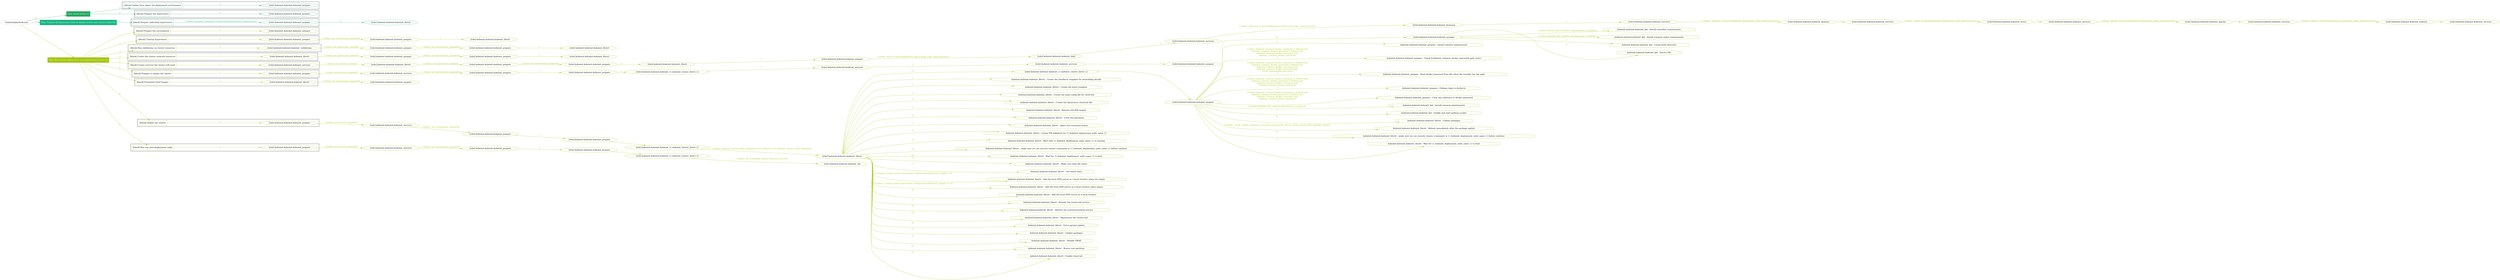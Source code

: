 digraph {
	graph [concentrate=true ordering=in rankdir=LR ratio=fill]
	edge [esep=5 sep=10]
	"kubeinit/playbook.yml" [id=root_node style=dotted]
	play_61af9f36 [label="Play: Initial setup (1)" color="#25a761" fontcolor="#ffffff" id=play_61af9f36 shape=box style=filled tooltip=localhost]
	"kubeinit/playbook.yml" -> play_61af9f36 [label="1 " color="#25a761" fontcolor="#25a761" id=edge_13fec58f labeltooltip="1 " tooltip="1 "]
	subgraph "kubeinit.kubeinit.kubeinit_prepare" {
		role_dd6be5a0 [label="[role] kubeinit.kubeinit.kubeinit_prepare" color="#25a761" id=role_dd6be5a0 tooltip="kubeinit.kubeinit.kubeinit_prepare"]
	}
	subgraph "kubeinit.kubeinit.kubeinit_prepare" {
		role_dafbaf38 [label="[role] kubeinit.kubeinit.kubeinit_prepare" color="#25a761" id=role_dafbaf38 tooltip="kubeinit.kubeinit.kubeinit_prepare"]
	}
	subgraph "Play: Initial setup (1)" {
		play_61af9f36 -> block_195a91c4 [label=1 color="#25a761" fontcolor="#25a761" id=edge_0ed4a76c labeltooltip=1 tooltip=1]
		subgraph cluster_block_195a91c4 {
			block_195a91c4 [label="[block] Gather facts about the deployment environment" color="#25a761" id=block_195a91c4 labeltooltip="Gather facts about the deployment environment" shape=box tooltip="Gather facts about the deployment environment"]
			block_195a91c4 -> role_dd6be5a0 [label="1 " color="#25a761" fontcolor="#25a761" id=edge_63ffe7ed labeltooltip="1 " tooltip="1 "]
		}
		play_61af9f36 -> block_450961fc [label=2 color="#25a761" fontcolor="#25a761" id=edge_d7dd98ce labeltooltip=2 tooltip=2]
		subgraph cluster_block_450961fc {
			block_450961fc [label="[block] Prepare the hypervisors" color="#25a761" id=block_450961fc labeltooltip="Prepare the hypervisors" shape=box tooltip="Prepare the hypervisors"]
			block_450961fc -> role_dafbaf38 [label="1 " color="#25a761" fontcolor="#25a761" id=edge_779cd64a labeltooltip="1 " tooltip="1 "]
		}
	}
	play_7104147e [label="Play: Prepare all hypervisor hosts to deploy service and cluster nodes (0)" color="#17b583" fontcolor="#ffffff" id=play_7104147e shape=box style=filled tooltip="Play: Prepare all hypervisor hosts to deploy service and cluster nodes (0)"]
	"kubeinit/playbook.yml" -> play_7104147e [label="2 " color="#17b583" fontcolor="#17b583" id=edge_5c19f66b labeltooltip="2 " tooltip="2 "]
	subgraph "kubeinit.kubeinit.kubeinit_libvirt" {
		role_7a20ae51 [label="[role] kubeinit.kubeinit.kubeinit_libvirt" color="#17b583" id=role_7a20ae51 tooltip="kubeinit.kubeinit.kubeinit_libvirt"]
	}
	subgraph "kubeinit.kubeinit.kubeinit_prepare" {
		role_68ff6c72 [label="[role] kubeinit.kubeinit.kubeinit_prepare" color="#17b583" id=role_68ff6c72 tooltip="kubeinit.kubeinit.kubeinit_prepare"]
		role_68ff6c72 -> role_7a20ae51 [label="1 " color="#17b583" fontcolor="#17b583" id=edge_187cd627 labeltooltip="1 " tooltip="1 "]
	}
	subgraph "Play: Prepare all hypervisor hosts to deploy service and cluster nodes (0)" {
		play_7104147e -> block_241eaefd [label=1 color="#17b583" fontcolor="#17b583" id=edge_ed108aee labeltooltip=1 tooltip=1]
		subgraph cluster_block_241eaefd {
			block_241eaefd [label="[block] Prepare individual hypervisors" color="#17b583" id=block_241eaefd labeltooltip="Prepare individual hypervisors" shape=box tooltip="Prepare individual hypervisors"]
			block_241eaefd -> role_68ff6c72 [label="1 [when: inventory_hostname in hostvars['kubeinit-facts'].hypervisors]" color="#17b583" fontcolor="#17b583" id=edge_b1cb7891 labeltooltip="1 [when: inventory_hostname in hostvars['kubeinit-facts'].hypervisors]" tooltip="1 [when: inventory_hostname in hostvars['kubeinit-facts'].hypervisors]"]
		}
	}
	play_9555ae15 [label="Play: Run cluster deployment on prepared hypervisors (1)" color="#a3c507" fontcolor="#ffffff" id=play_9555ae15 shape=box style=filled tooltip=localhost]
	"kubeinit/playbook.yml" -> play_9555ae15 [label="3 " color="#a3c507" fontcolor="#a3c507" id=edge_b238fe96 labeltooltip="3 " tooltip="3 "]
	subgraph "kubeinit.kubeinit.kubeinit_prepare" {
		role_cd1df15e [label="[role] kubeinit.kubeinit.kubeinit_prepare" color="#a3c507" id=role_cd1df15e tooltip="kubeinit.kubeinit.kubeinit_prepare"]
	}
	subgraph "kubeinit.kubeinit.kubeinit_libvirt" {
		role_c29c5160 [label="[role] kubeinit.kubeinit.kubeinit_libvirt" color="#a3c507" id=role_c29c5160 tooltip="kubeinit.kubeinit.kubeinit_libvirt"]
	}
	subgraph "kubeinit.kubeinit.kubeinit_prepare" {
		role_0d306199 [label="[role] kubeinit.kubeinit.kubeinit_prepare" color="#a3c507" id=role_0d306199 tooltip="kubeinit.kubeinit.kubeinit_prepare"]
		role_0d306199 -> role_c29c5160 [label="1 " color="#a3c507" fontcolor="#a3c507" id=edge_33c88ec0 labeltooltip="1 " tooltip="1 "]
	}
	subgraph "kubeinit.kubeinit.kubeinit_prepare" {
		role_843580c1 [label="[role] kubeinit.kubeinit.kubeinit_prepare" color="#a3c507" id=role_843580c1 tooltip="kubeinit.kubeinit.kubeinit_prepare"]
		role_843580c1 -> role_0d306199 [label="1 [when: not environment_prepared]" color="#a3c507" fontcolor="#a3c507" id=edge_bb481600 labeltooltip="1 [when: not environment_prepared]" tooltip="1 [when: not environment_prepared]"]
	}
	subgraph "kubeinit.kubeinit.kubeinit_libvirt" {
		role_c4a123dc [label="[role] kubeinit.kubeinit.kubeinit_libvirt" color="#a3c507" id=role_c4a123dc tooltip="kubeinit.kubeinit.kubeinit_libvirt"]
	}
	subgraph "kubeinit.kubeinit.kubeinit_prepare" {
		role_6a1e979e [label="[role] kubeinit.kubeinit.kubeinit_prepare" color="#a3c507" id=role_6a1e979e tooltip="kubeinit.kubeinit.kubeinit_prepare"]
		role_6a1e979e -> role_c4a123dc [label="1 " color="#a3c507" fontcolor="#a3c507" id=edge_31e58ff8 labeltooltip="1 " tooltip="1 "]
	}
	subgraph "kubeinit.kubeinit.kubeinit_prepare" {
		role_f261f050 [label="[role] kubeinit.kubeinit.kubeinit_prepare" color="#a3c507" id=role_f261f050 tooltip="kubeinit.kubeinit.kubeinit_prepare"]
		role_f261f050 -> role_6a1e979e [label="1 [when: not environment_prepared]" color="#a3c507" fontcolor="#a3c507" id=edge_f0df96ad labeltooltip="1 [when: not environment_prepared]" tooltip="1 [when: not environment_prepared]"]
	}
	subgraph "kubeinit.kubeinit.kubeinit_validations" {
		role_4630474e [label="[role] kubeinit.kubeinit.kubeinit_validations" color="#a3c507" id=role_4630474e tooltip="kubeinit.kubeinit.kubeinit_validations"]
		role_4630474e -> role_f261f050 [label="1 [when: not hypervisors_cleaned]" color="#a3c507" fontcolor="#a3c507" id=edge_41af0337 labeltooltip="1 [when: not hypervisors_cleaned]" tooltip="1 [when: not hypervisors_cleaned]"]
	}
	subgraph "kubeinit.kubeinit.kubeinit_libvirt" {
		role_e271ce38 [label="[role] kubeinit.kubeinit.kubeinit_libvirt" color="#a3c507" id=role_e271ce38 tooltip="kubeinit.kubeinit.kubeinit_libvirt"]
	}
	subgraph "kubeinit.kubeinit.kubeinit_prepare" {
		role_a6fc7708 [label="[role] kubeinit.kubeinit.kubeinit_prepare" color="#a3c507" id=role_a6fc7708 tooltip="kubeinit.kubeinit.kubeinit_prepare"]
		role_a6fc7708 -> role_e271ce38 [label="1 " color="#a3c507" fontcolor="#a3c507" id=edge_2fde29f2 labeltooltip="1 " tooltip="1 "]
	}
	subgraph "kubeinit.kubeinit.kubeinit_prepare" {
		role_34e7f470 [label="[role] kubeinit.kubeinit.kubeinit_prepare" color="#a3c507" id=role_34e7f470 tooltip="kubeinit.kubeinit.kubeinit_prepare"]
		role_34e7f470 -> role_a6fc7708 [label="1 [when: not environment_prepared]" color="#a3c507" fontcolor="#a3c507" id=edge_d53258ad labeltooltip="1 [when: not environment_prepared]" tooltip="1 [when: not environment_prepared]"]
	}
	subgraph "kubeinit.kubeinit.kubeinit_libvirt" {
		role_c75b53e7 [label="[role] kubeinit.kubeinit.kubeinit_libvirt" color="#a3c507" id=role_c75b53e7 tooltip="kubeinit.kubeinit.kubeinit_libvirt"]
		role_c75b53e7 -> role_34e7f470 [label="1 [when: not hypervisors_cleaned]" color="#a3c507" fontcolor="#a3c507" id=edge_219e2432 labeltooltip="1 [when: not hypervisors_cleaned]" tooltip="1 [when: not hypervisors_cleaned]"]
	}
	subgraph "kubeinit.kubeinit.kubeinit_services" {
		role_e4e31cae [label="[role] kubeinit.kubeinit.kubeinit_services" color="#a3c507" id=role_e4e31cae tooltip="kubeinit.kubeinit.kubeinit_services"]
	}
	subgraph "kubeinit.kubeinit.kubeinit_registry" {
		role_8fd358cd [label="[role] kubeinit.kubeinit.kubeinit_registry" color="#a3c507" id=role_8fd358cd tooltip="kubeinit.kubeinit.kubeinit_registry"]
		role_8fd358cd -> role_e4e31cae [label="1 " color="#a3c507" fontcolor="#a3c507" id=edge_3d1d2fdc labeltooltip="1 " tooltip="1 "]
	}
	subgraph "kubeinit.kubeinit.kubeinit_services" {
		role_fe49baa7 [label="[role] kubeinit.kubeinit.kubeinit_services" color="#a3c507" id=role_fe49baa7 tooltip="kubeinit.kubeinit.kubeinit_services"]
		role_fe49baa7 -> role_8fd358cd [label="1 [when: 'registry' in hostvars[kubeinit_deployment_node_name].services]" color="#a3c507" fontcolor="#a3c507" id=edge_c1aa7acc labeltooltip="1 [when: 'registry' in hostvars[kubeinit_deployment_node_name].services]" tooltip="1 [when: 'registry' in hostvars[kubeinit_deployment_node_name].services]"]
	}
	subgraph "kubeinit.kubeinit.kubeinit_apache" {
		role_09270a1f [label="[role] kubeinit.kubeinit.kubeinit_apache" color="#a3c507" id=role_09270a1f tooltip="kubeinit.kubeinit.kubeinit_apache"]
		role_09270a1f -> role_fe49baa7 [label="1 " color="#a3c507" fontcolor="#a3c507" id=edge_565b9ba4 labeltooltip="1 " tooltip="1 "]
	}
	subgraph "kubeinit.kubeinit.kubeinit_services" {
		role_5d59925d [label="[role] kubeinit.kubeinit.kubeinit_services" color="#a3c507" id=role_5d59925d tooltip="kubeinit.kubeinit.kubeinit_services"]
		role_5d59925d -> role_09270a1f [label="1 [when: 'apache' in hostvars[kubeinit_deployment_node_name].services]" color="#a3c507" fontcolor="#a3c507" id=edge_813bcaa7 labeltooltip="1 [when: 'apache' in hostvars[kubeinit_deployment_node_name].services]" tooltip="1 [when: 'apache' in hostvars[kubeinit_deployment_node_name].services]"]
	}
	subgraph "kubeinit.kubeinit.kubeinit_nexus" {
		role_35d2bd90 [label="[role] kubeinit.kubeinit.kubeinit_nexus" color="#a3c507" id=role_35d2bd90 tooltip="kubeinit.kubeinit.kubeinit_nexus"]
		role_35d2bd90 -> role_5d59925d [label="1 " color="#a3c507" fontcolor="#a3c507" id=edge_b0df53af labeltooltip="1 " tooltip="1 "]
	}
	subgraph "kubeinit.kubeinit.kubeinit_services" {
		role_554202c6 [label="[role] kubeinit.kubeinit.kubeinit_services" color="#a3c507" id=role_554202c6 tooltip="kubeinit.kubeinit.kubeinit_services"]
		role_554202c6 -> role_35d2bd90 [label="1 [when: 'nexus' in hostvars[kubeinit_deployment_node_name].services]" color="#a3c507" fontcolor="#a3c507" id=edge_84f5cb74 labeltooltip="1 [when: 'nexus' in hostvars[kubeinit_deployment_node_name].services]" tooltip="1 [when: 'nexus' in hostvars[kubeinit_deployment_node_name].services]"]
	}
	subgraph "kubeinit.kubeinit.kubeinit_haproxy" {
		role_9d375796 [label="[role] kubeinit.kubeinit.kubeinit_haproxy" color="#a3c507" id=role_9d375796 tooltip="kubeinit.kubeinit.kubeinit_haproxy"]
		role_9d375796 -> role_554202c6 [label="1 " color="#a3c507" fontcolor="#a3c507" id=edge_c4edfe24 labeltooltip="1 " tooltip="1 "]
	}
	subgraph "kubeinit.kubeinit.kubeinit_services" {
		role_d9d77773 [label="[role] kubeinit.kubeinit.kubeinit_services" color="#a3c507" id=role_d9d77773 tooltip="kubeinit.kubeinit.kubeinit_services"]
		role_d9d77773 -> role_9d375796 [label="1 [when: 'haproxy' in hostvars[kubeinit_deployment_node_name].services]" color="#a3c507" fontcolor="#a3c507" id=edge_6d848302 labeltooltip="1 [when: 'haproxy' in hostvars[kubeinit_deployment_node_name].services]" tooltip="1 [when: 'haproxy' in hostvars[kubeinit_deployment_node_name].services]"]
	}
	subgraph "kubeinit.kubeinit.kubeinit_dnsmasq" {
		role_9d37d0c4 [label="[role] kubeinit.kubeinit.kubeinit_dnsmasq" color="#a3c507" id=role_9d37d0c4 tooltip="kubeinit.kubeinit.kubeinit_dnsmasq"]
		role_9d37d0c4 -> role_d9d77773 [label="1 " color="#a3c507" fontcolor="#a3c507" id=edge_21f44b94 labeltooltip="1 " tooltip="1 "]
	}
	subgraph "kubeinit.kubeinit.kubeinit_services" {
		role_fae6cb17 [label="[role] kubeinit.kubeinit.kubeinit_services" color="#a3c507" id=role_fae6cb17 tooltip="kubeinit.kubeinit.kubeinit_services"]
		role_fae6cb17 -> role_9d37d0c4 [label="1 [when: 'dnsmasq' in hostvars[kubeinit_deployment_node_name].services]" color="#a3c507" fontcolor="#a3c507" id=edge_3058ad00 labeltooltip="1 [when: 'dnsmasq' in hostvars[kubeinit_deployment_node_name].services]" tooltip="1 [when: 'dnsmasq' in hostvars[kubeinit_deployment_node_name].services]"]
	}
	subgraph "kubeinit.kubeinit.kubeinit_bind" {
		role_0d4688e3 [label="[role] kubeinit.kubeinit.kubeinit_bind" color="#a3c507" id=role_0d4688e3 tooltip="kubeinit.kubeinit.kubeinit_bind"]
		role_0d4688e3 -> role_fae6cb17 [label="1 " color="#a3c507" fontcolor="#a3c507" id=edge_94b3bb7c labeltooltip="1 " tooltip="1 "]
	}
	subgraph "kubeinit.kubeinit.kubeinit_prepare" {
		role_ec55ded2 [label="[role] kubeinit.kubeinit.kubeinit_prepare" color="#a3c507" id=role_ec55ded2 tooltip="kubeinit.kubeinit.kubeinit_prepare"]
		role_ec55ded2 -> role_0d4688e3 [label="1 [when: 'bind' in hostvars[kubeinit_deployment_node_name].services]" color="#a3c507" fontcolor="#a3c507" id=edge_7cf6e1c3 labeltooltip="1 [when: 'bind' in hostvars[kubeinit_deployment_node_name].services]" tooltip="1 [when: 'bind' in hostvars[kubeinit_deployment_node_name].services]"]
	}
	subgraph "kubeinit.kubeinit.kubeinit_libvirt" {
		role_dd3cee6e [label="[role] kubeinit.kubeinit.kubeinit_libvirt" color="#a3c507" id=role_dd3cee6e tooltip="kubeinit.kubeinit.kubeinit_libvirt"]
		role_dd3cee6e -> role_ec55ded2 [label="1 " color="#a3c507" fontcolor="#a3c507" id=edge_6094f61c labeltooltip="1 " tooltip="1 "]
	}
	subgraph "kubeinit.kubeinit.kubeinit_prepare" {
		role_3beba121 [label="[role] kubeinit.kubeinit.kubeinit_prepare" color="#a3c507" id=role_3beba121 tooltip="kubeinit.kubeinit.kubeinit_prepare"]
		role_3beba121 -> role_dd3cee6e [label="1 " color="#a3c507" fontcolor="#a3c507" id=edge_7818838b labeltooltip="1 " tooltip="1 "]
	}
	subgraph "kubeinit.kubeinit.kubeinit_prepare" {
		role_4bab42e9 [label="[role] kubeinit.kubeinit.kubeinit_prepare" color="#a3c507" id=role_4bab42e9 tooltip="kubeinit.kubeinit.kubeinit_prepare"]
		role_4bab42e9 -> role_3beba121 [label="1 [when: not environment_prepared]" color="#a3c507" fontcolor="#a3c507" id=edge_9590210c labeltooltip="1 [when: not environment_prepared]" tooltip="1 [when: not environment_prepared]"]
	}
	subgraph "kubeinit.kubeinit.kubeinit_libvirt" {
		role_e0973584 [label="[role] kubeinit.kubeinit.kubeinit_libvirt" color="#a3c507" id=role_e0973584 tooltip="kubeinit.kubeinit.kubeinit_libvirt"]
		role_e0973584 -> role_4bab42e9 [label="1 [when: not hypervisors_cleaned]" color="#a3c507" fontcolor="#a3c507" id=edge_4950a569 labeltooltip="1 [when: not hypervisors_cleaned]" tooltip="1 [when: not hypervisors_cleaned]"]
	}
	subgraph "kubeinit.kubeinit.kubeinit_services" {
		role_94fdd02d [label="[role] kubeinit.kubeinit.kubeinit_services" color="#a3c507" id=role_94fdd02d tooltip="kubeinit.kubeinit.kubeinit_services"]
		role_94fdd02d -> role_e0973584 [label="1 [when: not network_created]" color="#a3c507" fontcolor="#a3c507" id=edge_dba254b3 labeltooltip="1 [when: not network_created]" tooltip="1 [when: not network_created]"]
	}
	subgraph "kubeinit.kubeinit.kubeinit_prepare" {
		role_660375ad [label="[role] kubeinit.kubeinit.kubeinit_prepare" color="#a3c507" id=role_660375ad tooltip="kubeinit.kubeinit.kubeinit_prepare"]
	}
	subgraph "kubeinit.kubeinit.kubeinit_services" {
		role_bfd02d81 [label="[role] kubeinit.kubeinit.kubeinit_services" color="#a3c507" id=role_bfd02d81 tooltip="kubeinit.kubeinit.kubeinit_services"]
		role_bfd02d81 -> role_660375ad [label="1 " color="#a3c507" fontcolor="#a3c507" id=edge_9105ca86 labeltooltip="1 " tooltip="1 "]
	}
	subgraph "kubeinit.kubeinit.kubeinit_services" {
		role_4351d80d [label="[role] kubeinit.kubeinit.kubeinit_services" color="#a3c507" id=role_4351d80d tooltip="kubeinit.kubeinit.kubeinit_services"]
		role_4351d80d -> role_bfd02d81 [label="1 " color="#a3c507" fontcolor="#a3c507" id=edge_1b6126e9 labeltooltip="1 " tooltip="1 "]
	}
	subgraph "kubeinit.kubeinit.kubeinit_{{ kubeinit_cluster_distro }}" {
		role_bfb3bf26 [label="[role] kubeinit.kubeinit.kubeinit_{{ kubeinit_cluster_distro }}" color="#a3c507" id=role_bfb3bf26 tooltip="kubeinit.kubeinit.kubeinit_{{ kubeinit_cluster_distro }}"]
		role_bfb3bf26 -> role_4351d80d [label="1 " color="#a3c507" fontcolor="#a3c507" id=edge_127429bf labeltooltip="1 " tooltip="1 "]
	}
	subgraph "kubeinit.kubeinit.kubeinit_prepare" {
		role_197b7477 [label="[role] kubeinit.kubeinit.kubeinit_prepare" color="#a3c507" id=role_197b7477 tooltip="kubeinit.kubeinit.kubeinit_prepare"]
		role_197b7477 -> role_bfb3bf26 [label="1 " color="#a3c507" fontcolor="#a3c507" id=edge_89f6f28a labeltooltip="1 " tooltip="1 "]
	}
	subgraph "kubeinit.kubeinit.kubeinit_prepare" {
		role_f0ead886 [label="[role] kubeinit.kubeinit.kubeinit_prepare" color="#a3c507" id=role_f0ead886 tooltip="kubeinit.kubeinit.kubeinit_prepare"]
		role_f0ead886 -> role_197b7477 [label="1 " color="#a3c507" fontcolor="#a3c507" id=edge_cc15c48d labeltooltip="1 " tooltip="1 "]
	}
	subgraph "kubeinit.kubeinit.kubeinit_services" {
		role_14d0b19c [label="[role] kubeinit.kubeinit.kubeinit_services" color="#a3c507" id=role_14d0b19c tooltip="kubeinit.kubeinit.kubeinit_services"]
		role_14d0b19c -> role_f0ead886 [label="1 [when: not environment_prepared]" color="#a3c507" fontcolor="#a3c507" id=edge_ded8452d labeltooltip="1 [when: not environment_prepared]" tooltip="1 [when: not environment_prepared]"]
	}
	subgraph "kubeinit.kubeinit.kubeinit_prepare" {
		role_79afb89b [label="[role] kubeinit.kubeinit.kubeinit_prepare" color="#a3c507" id=role_79afb89b tooltip="kubeinit.kubeinit.kubeinit_prepare"]
		role_79afb89b -> role_14d0b19c [label="1 [when: not services_prepared]" color="#a3c507" fontcolor="#a3c507" id=edge_b526e612 labeltooltip="1 [when: not services_prepared]" tooltip="1 [when: not services_prepared]"]
	}
	subgraph "kubeinit.kubeinit.kubeinit_prepare" {
		role_9e70caaf [label="[role] kubeinit.kubeinit.kubeinit_prepare" color="#a3c507" id=role_9e70caaf tooltip="kubeinit.kubeinit.kubeinit_prepare"]
	}
	subgraph "kubeinit.kubeinit.kubeinit_libvirt" {
		role_4a4ae4c9 [label="[role] kubeinit.kubeinit.kubeinit_libvirt" color="#a3c507" id=role_4a4ae4c9 tooltip="kubeinit.kubeinit.kubeinit_libvirt"]
		role_4a4ae4c9 -> role_9e70caaf [label="1 [when: not environment_prepared]" color="#a3c507" fontcolor="#a3c507" id=edge_e97a9498 labeltooltip="1 [when: not environment_prepared]" tooltip="1 [when: not environment_prepared]"]
	}
	subgraph "kubeinit.kubeinit.kubeinit_prepare" {
		role_f8a3e3ff [label="[role] kubeinit.kubeinit.kubeinit_prepare" color="#a3c507" id=role_f8a3e3ff tooltip="kubeinit.kubeinit.kubeinit_prepare"]
		task_40bacec2 [label="kubeinit.kubeinit.kubeinit_kid : Install controller requirements" color="#a3c507" id=task_40bacec2 shape=octagon tooltip="kubeinit.kubeinit.kubeinit_kid : Install controller requirements"]
		role_f8a3e3ff -> task_40bacec2 [label="1 [when: kubeinit_kid_controller_dependencies is defined]" color="#a3c507" fontcolor="#a3c507" id=edge_5869df36 labeltooltip="1 [when: kubeinit_kid_controller_dependencies is defined]" tooltip="1 [when: kubeinit_kid_controller_dependencies is defined]"]
		task_9a1e9c76 [label="kubeinit.kubeinit.kubeinit_kid : Install compute nodes requirements" color="#a3c507" id=task_9a1e9c76 shape=octagon tooltip="kubeinit.kubeinit.kubeinit_kid : Install compute nodes requirements"]
		role_f8a3e3ff -> task_9a1e9c76 [label="2 [when: kubeinit_kid_compute_dependencies is defined]" color="#a3c507" fontcolor="#a3c507" id=edge_2e294bb1 labeltooltip="2 [when: kubeinit_kid_compute_dependencies is defined]" tooltip="2 [when: kubeinit_kid_compute_dependencies is defined]"]
		task_590e0a16 [label="kubeinit.kubeinit.kubeinit_kid : Create kube directory" color="#a3c507" id=task_590e0a16 shape=octagon tooltip="kubeinit.kubeinit.kubeinit_kid : Create kube directory"]
		role_f8a3e3ff -> task_590e0a16 [label="3 " color="#a3c507" fontcolor="#a3c507" id=edge_8c211884 labeltooltip="3 " tooltip="3 "]
		task_c502a95f [label="kubeinit.kubeinit.kubeinit_kid : Touch a file" color="#a3c507" id=task_c502a95f shape=octagon tooltip="kubeinit.kubeinit.kubeinit_kid : Touch a file"]
		role_f8a3e3ff -> task_c502a95f [label="4 " color="#a3c507" fontcolor="#a3c507" id=edge_8edffa1f labeltooltip="4 " tooltip="4 "]
	}
	subgraph "kubeinit.kubeinit.kubeinit_prepare" {
		role_c63f63aa [label="[role] kubeinit.kubeinit.kubeinit_prepare" color="#a3c507" id=role_c63f63aa tooltip="kubeinit.kubeinit.kubeinit_prepare"]
		task_9c273525 [label="kubeinit.kubeinit.kubeinit_prepare : Install common requirements" color="#a3c507" id=task_9c273525 shape=octagon tooltip="kubeinit.kubeinit.kubeinit_prepare : Install common requirements"]
		role_c63f63aa -> task_9c273525 [label="1 " color="#a3c507" fontcolor="#a3c507" id=edge_0da9befc labeltooltip="1 " tooltip="1 "]
		task_93bc1955 [label="kubeinit.kubeinit.kubeinit_prepare : Check if kubeinit_common_docker_password path exists" color="#a3c507" id=task_93bc1955 shape=octagon tooltip="kubeinit.kubeinit.kubeinit_prepare : Check if kubeinit_common_docker_password path exists"]
		role_c63f63aa -> task_93bc1955 [label="2 [when: kubeinit_common_docker_username is defined and
kubeinit_common_docker_password is defined and
kubeinit_common_docker_username and
kubeinit_common_docker_password
]" color="#a3c507" fontcolor="#a3c507" id=edge_30d58f7c labeltooltip="2 [when: kubeinit_common_docker_username is defined and
kubeinit_common_docker_password is defined and
kubeinit_common_docker_username and
kubeinit_common_docker_password
]" tooltip="2 [when: kubeinit_common_docker_username is defined and
kubeinit_common_docker_password is defined and
kubeinit_common_docker_username and
kubeinit_common_docker_password
]"]
		task_52279b81 [label="kubeinit.kubeinit.kubeinit_prepare : Read docker password from file when the variable has the path" color="#a3c507" id=task_52279b81 shape=octagon tooltip="kubeinit.kubeinit.kubeinit_prepare : Read docker password from file when the variable has the path"]
		role_c63f63aa -> task_52279b81 [label="3 [when: kubeinit_common_docker_username is defined and
kubeinit_common_docker_password is defined and
kubeinit_common_docker_username and
kubeinit_common_docker_password and
_result_passwordfile.stat.exists
]" color="#a3c507" fontcolor="#a3c507" id=edge_dd72f9ef labeltooltip="3 [when: kubeinit_common_docker_username is defined and
kubeinit_common_docker_password is defined and
kubeinit_common_docker_username and
kubeinit_common_docker_password and
_result_passwordfile.stat.exists
]" tooltip="3 [when: kubeinit_common_docker_username is defined and
kubeinit_common_docker_password is defined and
kubeinit_common_docker_username and
kubeinit_common_docker_password and
_result_passwordfile.stat.exists
]"]
		task_167bb0ec [label="kubeinit.kubeinit.kubeinit_prepare : Podman login to docker.io" color="#a3c507" id=task_167bb0ec shape=octagon tooltip="kubeinit.kubeinit.kubeinit_prepare : Podman login to docker.io"]
		role_c63f63aa -> task_167bb0ec [label="4 [when: kubeinit_common_docker_username is defined and
kubeinit_common_docker_password is defined and
kubeinit_common_docker_username and
kubeinit_common_docker_password
]" color="#a3c507" fontcolor="#a3c507" id=edge_fc0b4b90 labeltooltip="4 [when: kubeinit_common_docker_username is defined and
kubeinit_common_docker_password is defined and
kubeinit_common_docker_username and
kubeinit_common_docker_password
]" tooltip="4 [when: kubeinit_common_docker_username is defined and
kubeinit_common_docker_password is defined and
kubeinit_common_docker_username and
kubeinit_common_docker_password
]"]
		task_63108277 [label="kubeinit.kubeinit.kubeinit_prepare : Clear any reference to docker password" color="#a3c507" id=task_63108277 shape=octagon tooltip="kubeinit.kubeinit.kubeinit_prepare : Clear any reference to docker password"]
		role_c63f63aa -> task_63108277 [label="5 [when: kubeinit_common_docker_username is defined and
kubeinit_common_docker_password is defined and
kubeinit_common_docker_username and
kubeinit_common_docker_password
]" color="#a3c507" fontcolor="#a3c507" id=edge_1f060109 labeltooltip="5 [when: kubeinit_common_docker_username is defined and
kubeinit_common_docker_password is defined and
kubeinit_common_docker_username and
kubeinit_common_docker_password
]" tooltip="5 [when: kubeinit_common_docker_username is defined and
kubeinit_common_docker_password is defined and
kubeinit_common_docker_username and
kubeinit_common_docker_password
]"]
		task_c698f6af [label="kubeinit.kubeinit.kubeinit_kid : Install common requirements" color="#a3c507" id=task_c698f6af shape=octagon tooltip="kubeinit.kubeinit.kubeinit_kid : Install common requirements"]
		role_c63f63aa -> task_c698f6af [label="6 [when: kubeinit_kid_common_dependencies is defined]" color="#a3c507" fontcolor="#a3c507" id=edge_683198c9 labeltooltip="6 [when: kubeinit_kid_common_dependencies is defined]" tooltip="6 [when: kubeinit_kid_common_dependencies is defined]"]
		task_7bb6e1bd [label="kubeinit.kubeinit.kubeinit_kid : Enable and start podman.socket" color="#a3c507" id=task_7bb6e1bd shape=octagon tooltip="kubeinit.kubeinit.kubeinit_kid : Enable and start podman.socket"]
		role_c63f63aa -> task_7bb6e1bd [label="7 " color="#a3c507" fontcolor="#a3c507" id=edge_146873e2 labeltooltip="7 " tooltip="7 "]
		task_f092977c [label="kubeinit.kubeinit.kubeinit_libvirt : Update packages" color="#a3c507" id=task_f092977c shape=octagon tooltip="kubeinit.kubeinit.kubeinit_libvirt : Update packages"]
		role_c63f63aa -> task_f092977c [label="8 " color="#a3c507" fontcolor="#a3c507" id=edge_5dba2770 labeltooltip="8 " tooltip="8 "]
		task_942b2a7e [label="kubeinit.kubeinit.kubeinit_libvirt : Reboot immediately after the package update" color="#a3c507" id=task_942b2a7e shape=octagon tooltip="kubeinit.kubeinit.kubeinit_libvirt : Reboot immediately after the package update"]
		role_c63f63aa -> task_942b2a7e [label="9 [when: _result_update_packages is changed and kubeinit_libvirt_reboot_guests_after_package_update]" color="#a3c507" fontcolor="#a3c507" id=edge_a12526ef labeltooltip="9 [when: _result_update_packages is changed and kubeinit_libvirt_reboot_guests_after_package_update]" tooltip="9 [when: _result_update_packages is changed and kubeinit_libvirt_reboot_guests_after_package_update]"]
		task_4c168342 [label="kubeinit.kubeinit.kubeinit_libvirt : make sure we can execute remote commands in {{ kubeinit_deployment_node_name }} before continue" color="#a3c507" id=task_4c168342 shape=octagon tooltip="kubeinit.kubeinit.kubeinit_libvirt : make sure we can execute remote commands in {{ kubeinit_deployment_node_name }} before continue"]
		role_c63f63aa -> task_4c168342 [label="10 " color="#a3c507" fontcolor="#a3c507" id=edge_23fa3533 labeltooltip="10 " tooltip="10 "]
		task_ebae5e5c [label="kubeinit.kubeinit.kubeinit_libvirt : Wait for {{ kubeinit_deployment_node_name }} to boot" color="#a3c507" id=task_ebae5e5c shape=octagon tooltip="kubeinit.kubeinit.kubeinit_libvirt : Wait for {{ kubeinit_deployment_node_name }} to boot"]
		role_c63f63aa -> task_ebae5e5c [label="11 " color="#a3c507" fontcolor="#a3c507" id=edge_fb43d470 labeltooltip="11 " tooltip="11 "]
		role_c63f63aa -> role_f8a3e3ff [label="12 " color="#a3c507" fontcolor="#a3c507" id=edge_bc13228a labeltooltip="12 " tooltip="12 "]
	}
	subgraph "kubeinit.kubeinit.kubeinit_{{ kubeinit_cluster_distro }}" {
		role_1adb4928 [label="[role] kubeinit.kubeinit.kubeinit_{{ kubeinit_cluster_distro }}" color="#a3c507" id=role_1adb4928 tooltip="kubeinit.kubeinit.kubeinit_{{ kubeinit_cluster_distro }}"]
		role_1adb4928 -> role_c63f63aa [label="1 " color="#a3c507" fontcolor="#a3c507" id=edge_6304bd8f labeltooltip="1 " tooltip="1 "]
	}
	subgraph "kubeinit.kubeinit.kubeinit_libvirt" {
		role_a4f76f5d [label="[role] kubeinit.kubeinit.kubeinit_libvirt" color="#a3c507" id=role_a4f76f5d tooltip="kubeinit.kubeinit.kubeinit_libvirt"]
		task_55e9eb6a [label="kubeinit.kubeinit.kubeinit_libvirt : Create the interfaces template for networking details" color="#a3c507" id=task_55e9eb6a shape=octagon tooltip="kubeinit.kubeinit.kubeinit_libvirt : Create the interfaces template for networking details"]
		role_a4f76f5d -> task_55e9eb6a [label="1 " color="#a3c507" fontcolor="#a3c507" id=edge_fa66b015 labeltooltip="1 " tooltip="1 "]
		task_524626bb [label="kubeinit.kubeinit.kubeinit_libvirt : Create the hosts template" color="#a3c507" id=task_524626bb shape=octagon tooltip="kubeinit.kubeinit.kubeinit_libvirt : Create the hosts template"]
		role_a4f76f5d -> task_524626bb [label="2 " color="#a3c507" fontcolor="#a3c507" id=edge_29710759 labeltooltip="2 " tooltip="2 "]
		task_2521ee27 [label="kubeinit.kubeinit.kubeinit_libvirt : Create the main config file for cloud-init" color="#a3c507" id=task_2521ee27 shape=octagon tooltip="kubeinit.kubeinit.kubeinit_libvirt : Create the main config file for cloud-init"]
		role_a4f76f5d -> task_2521ee27 [label="3 " color="#a3c507" fontcolor="#a3c507" id=edge_a2756e23 labeltooltip="3 " tooltip="3 "]
		task_57533783 [label="kubeinit.kubeinit.kubeinit_libvirt : Create the datasource cloud-init file" color="#a3c507" id=task_57533783 shape=octagon tooltip="kubeinit.kubeinit.kubeinit_libvirt : Create the datasource cloud-init file"]
		role_a4f76f5d -> task_57533783 [label="4 " color="#a3c507" fontcolor="#a3c507" id=edge_84307631 labeltooltip="4 " tooltip="4 "]
		task_1051f7cb [label="kubeinit.kubeinit.kubeinit_libvirt : Remove old disk images" color="#a3c507" id=task_1051f7cb shape=octagon tooltip="kubeinit.kubeinit.kubeinit_libvirt : Remove old disk images"]
		role_a4f76f5d -> task_1051f7cb [label="5 " color="#a3c507" fontcolor="#a3c507" id=edge_d0573007 labeltooltip="5 " tooltip="5 "]
		task_6a520f9e [label="kubeinit.kubeinit.kubeinit_libvirt : Grow the partitions" color="#a3c507" id=task_6a520f9e shape=octagon tooltip="kubeinit.kubeinit.kubeinit_libvirt : Grow the partitions"]
		role_a4f76f5d -> task_6a520f9e [label="6 " color="#a3c507" fontcolor="#a3c507" id=edge_636574cf labeltooltip="6 " tooltip="6 "]
		task_3aecff45 [label="kubeinit.kubeinit.kubeinit_libvirt : Inject virt-customize assets" color="#a3c507" id=task_3aecff45 shape=octagon tooltip="kubeinit.kubeinit.kubeinit_libvirt : Inject virt-customize assets"]
		role_a4f76f5d -> task_3aecff45 [label="7 " color="#a3c507" fontcolor="#a3c507" id=edge_ee314976 labeltooltip="7 " tooltip="7 "]
		task_233ed3bc [label="kubeinit.kubeinit.kubeinit_libvirt : Create VM definition for {{ kubeinit_deployment_node_name }}" color="#a3c507" id=task_233ed3bc shape=octagon tooltip="kubeinit.kubeinit.kubeinit_libvirt : Create VM definition for {{ kubeinit_deployment_node_name }}"]
		role_a4f76f5d -> task_233ed3bc [label="8 " color="#a3c507" fontcolor="#a3c507" id=edge_f90b8833 labeltooltip="8 " tooltip="8 "]
		task_bebd2cb1 [label="kubeinit.kubeinit.kubeinit_libvirt : Wait until {{ kubeinit_deployment_node_name }} is running" color="#a3c507" id=task_bebd2cb1 shape=octagon tooltip="kubeinit.kubeinit.kubeinit_libvirt : Wait until {{ kubeinit_deployment_node_name }} is running"]
		role_a4f76f5d -> task_bebd2cb1 [label="9 " color="#a3c507" fontcolor="#a3c507" id=edge_fd610b13 labeltooltip="9 " tooltip="9 "]
		task_9464a911 [label="kubeinit.kubeinit.kubeinit_libvirt : make sure we can execute remote commands in {{ kubeinit_deployment_node_name }} before continue" color="#a3c507" id=task_9464a911 shape=octagon tooltip="kubeinit.kubeinit.kubeinit_libvirt : make sure we can execute remote commands in {{ kubeinit_deployment_node_name }} before continue"]
		role_a4f76f5d -> task_9464a911 [label="10 " color="#a3c507" fontcolor="#a3c507" id=edge_c03a1a82 labeltooltip="10 " tooltip="10 "]
		task_b6ada9aa [label="kubeinit.kubeinit.kubeinit_libvirt : Wait for {{ kubeinit_deployment_node_name }} to boot" color="#a3c507" id=task_b6ada9aa shape=octagon tooltip="kubeinit.kubeinit.kubeinit_libvirt : Wait for {{ kubeinit_deployment_node_name }} to boot"]
		role_a4f76f5d -> task_b6ada9aa [label="11 " color="#a3c507" fontcolor="#a3c507" id=edge_8e4539dd labeltooltip="11 " tooltip="11 "]
		task_5206087b [label="kubeinit.kubeinit.kubeinit_libvirt : Make sure base file exists" color="#a3c507" id=task_5206087b shape=octagon tooltip="kubeinit.kubeinit.kubeinit_libvirt : Make sure base file exists"]
		role_a4f76f5d -> task_5206087b [label="12 " color="#a3c507" fontcolor="#a3c507" id=edge_705aba41 labeltooltip="12 " tooltip="12 "]
		task_31cc6b4e [label="kubeinit.kubeinit.kubeinit_libvirt : Get resolv lines" color="#a3c507" id=task_31cc6b4e shape=octagon tooltip="kubeinit.kubeinit.kubeinit_libvirt : Get resolv lines"]
		role_a4f76f5d -> task_31cc6b4e [label="13 " color="#a3c507" fontcolor="#a3c507" id=edge_da23c739 labeltooltip="13 " tooltip="13 "]
		task_1f2bd5b9 [label="kubeinit.kubeinit.kubeinit_libvirt : Add the local DNS server as a local resolver when not empty" color="#a3c507" id=task_1f2bd5b9 shape=octagon tooltip="kubeinit.kubeinit.kubeinit_libvirt : Add the local DNS server as a local resolver when not empty"]
		role_a4f76f5d -> task_1f2bd5b9 [label="14 [when: (_result_resolv_conf.content | b64decode).splitlines() | length > 0]" color="#a3c507" fontcolor="#a3c507" id=edge_8a7953f9 labeltooltip="14 [when: (_result_resolv_conf.content | b64decode).splitlines() | length > 0]" tooltip="14 [when: (_result_resolv_conf.content | b64decode).splitlines() | length > 0]"]
		task_92034ee3 [label="kubeinit.kubeinit.kubeinit_libvirt : Add the local DNS server as a local resolver when empty" color="#a3c507" id=task_92034ee3 shape=octagon tooltip="kubeinit.kubeinit.kubeinit_libvirt : Add the local DNS server as a local resolver when empty"]
		role_a4f76f5d -> task_92034ee3 [label="15 [when: (_result_resolv_conf.content | b64decode).splitlines() | length == 0]" color="#a3c507" fontcolor="#a3c507" id=edge_8f6491bd labeltooltip="15 [when: (_result_resolv_conf.content | b64decode).splitlines() | length == 0]" tooltip="15 [when: (_result_resolv_conf.content | b64decode).splitlines() | length == 0]"]
		task_c2b030db [label="kubeinit.kubeinit.kubeinit_libvirt : Add the local DNS server as a local resolver" color="#a3c507" id=task_c2b030db shape=octagon tooltip="kubeinit.kubeinit.kubeinit_libvirt : Add the local DNS server as a local resolver"]
		role_a4f76f5d -> task_c2b030db [label="16 " color="#a3c507" fontcolor="#a3c507" id=edge_45091dca labeltooltip="16 " tooltip="16 "]
		task_893c7ba2 [label="kubeinit.kubeinit.kubeinit_libvirt : Restart the resolvconf service" color="#a3c507" id=task_893c7ba2 shape=octagon tooltip="kubeinit.kubeinit.kubeinit_libvirt : Restart the resolvconf service"]
		role_a4f76f5d -> task_893c7ba2 [label="17 " color="#a3c507" fontcolor="#a3c507" id=edge_614f6de3 labeltooltip="17 " tooltip="17 "]
		task_a56d04f2 [label="kubeinit.kubeinit.kubeinit_libvirt : Restart the systemd-resolved service" color="#a3c507" id=task_a56d04f2 shape=octagon tooltip="kubeinit.kubeinit.kubeinit_libvirt : Restart the systemd-resolved service"]
		role_a4f76f5d -> task_a56d04f2 [label="18 " color="#a3c507" fontcolor="#a3c507" id=edge_3ff40104 labeltooltip="18 " tooltip="18 "]
		task_8aae5418 [label="kubeinit.kubeinit.kubeinit_libvirt : Regenerate the resolv.conf" color="#a3c507" id=task_8aae5418 shape=octagon tooltip="kubeinit.kubeinit.kubeinit_libvirt : Regenerate the resolv.conf"]
		role_a4f76f5d -> task_8aae5418 [label="19 " color="#a3c507" fontcolor="#a3c507" id=edge_a1d6e8dc labeltooltip="19 " tooltip="19 "]
		task_79dd42b2 [label="kubeinit.kubeinit.kubeinit_libvirt : Force apt-get update" color="#a3c507" id=task_79dd42b2 shape=octagon tooltip="kubeinit.kubeinit.kubeinit_libvirt : Force apt-get update"]
		role_a4f76f5d -> task_79dd42b2 [label="20 " color="#a3c507" fontcolor="#a3c507" id=edge_1ca4f569 labeltooltip="20 " tooltip="20 "]
		task_c116f744 [label="kubeinit.kubeinit.kubeinit_libvirt : Update packages" color="#a3c507" id=task_c116f744 shape=octagon tooltip="kubeinit.kubeinit.kubeinit_libvirt : Update packages"]
		role_a4f76f5d -> task_c116f744 [label="21 " color="#a3c507" fontcolor="#a3c507" id=edge_c65f2844 labeltooltip="21 " tooltip="21 "]
		task_cd9b222a [label="kubeinit.kubeinit.kubeinit_libvirt : Disable SWAP" color="#a3c507" id=task_cd9b222a shape=octagon tooltip="kubeinit.kubeinit.kubeinit_libvirt : Disable SWAP"]
		role_a4f76f5d -> task_cd9b222a [label="22 " color="#a3c507" fontcolor="#a3c507" id=edge_bec4bd38 labeltooltip="22 " tooltip="22 "]
		task_f9445a54 [label="kubeinit.kubeinit.kubeinit_libvirt : Resize root partition" color="#a3c507" id=task_f9445a54 shape=octagon tooltip="kubeinit.kubeinit.kubeinit_libvirt : Resize root partition"]
		role_a4f76f5d -> task_f9445a54 [label="23 " color="#a3c507" fontcolor="#a3c507" id=edge_391c4bb1 labeltooltip="23 " tooltip="23 "]
		task_529800a5 [label="kubeinit.kubeinit.kubeinit_libvirt : Enable cloud init" color="#a3c507" id=task_529800a5 shape=octagon tooltip="kubeinit.kubeinit.kubeinit_libvirt : Enable cloud init"]
		role_a4f76f5d -> task_529800a5 [label="24 " color="#a3c507" fontcolor="#a3c507" id=edge_176f3a74 labeltooltip="24 " tooltip="24 "]
		role_a4f76f5d -> role_1adb4928 [label="25 " color="#a3c507" fontcolor="#a3c507" id=edge_87b66685 labeltooltip="25 " tooltip="25 "]
	}
	subgraph "kubeinit.kubeinit.kubeinit_{{ kubeinit_cluster_distro }}" {
		role_1525de49 [label="[role] kubeinit.kubeinit.kubeinit_{{ kubeinit_cluster_distro }}" color="#a3c507" id=role_1525de49 tooltip="kubeinit.kubeinit.kubeinit_{{ kubeinit_cluster_distro }}"]
		role_1525de49 -> role_a4f76f5d [label="1 [when: kubeinit_cluster_nodes_deployed is not defined or not kubeinit_cluster_nodes_deployed]" color="#a3c507" fontcolor="#a3c507" id=edge_1ad85d22 labeltooltip="1 [when: kubeinit_cluster_nodes_deployed is not defined or not kubeinit_cluster_nodes_deployed]" tooltip="1 [when: kubeinit_cluster_nodes_deployed is not defined or not kubeinit_cluster_nodes_deployed]"]
	}
	subgraph "kubeinit.kubeinit.kubeinit_prepare" {
		role_bf4cc90e [label="[role] kubeinit.kubeinit.kubeinit_prepare" color="#a3c507" id=role_bf4cc90e tooltip="kubeinit.kubeinit.kubeinit_prepare"]
		role_bf4cc90e -> role_1525de49 [label="1 " color="#a3c507" fontcolor="#a3c507" id=edge_9c19694c labeltooltip="1 " tooltip="1 "]
	}
	subgraph "kubeinit.kubeinit.kubeinit_prepare" {
		role_93755782 [label="[role] kubeinit.kubeinit.kubeinit_prepare" color="#a3c507" id=role_93755782 tooltip="kubeinit.kubeinit.kubeinit_prepare"]
		role_93755782 -> role_bf4cc90e [label="1 " color="#a3c507" fontcolor="#a3c507" id=edge_ed0bf003 labeltooltip="1 " tooltip="1 "]
	}
	subgraph "kubeinit.kubeinit.kubeinit_services" {
		role_0a5e9a64 [label="[role] kubeinit.kubeinit.kubeinit_services" color="#a3c507" id=role_0a5e9a64 tooltip="kubeinit.kubeinit.kubeinit_services"]
		role_0a5e9a64 -> role_93755782 [label="1 [when: not environment_prepared]" color="#a3c507" fontcolor="#a3c507" id=edge_28b64082 labeltooltip="1 [when: not environment_prepared]" tooltip="1 [when: not environment_prepared]"]
	}
	subgraph "kubeinit.kubeinit.kubeinit_prepare" {
		role_0dce75de [label="[role] kubeinit.kubeinit.kubeinit_prepare" color="#a3c507" id=role_0dce75de tooltip="kubeinit.kubeinit.kubeinit_prepare"]
		role_0dce75de -> role_0a5e9a64 [label="1 [when: not services_prepared]" color="#a3c507" fontcolor="#a3c507" id=edge_d3b5e455 labeltooltip="1 [when: not services_prepared]" tooltip="1 [when: not services_prepared]"]
	}
	subgraph "kubeinit.kubeinit.kubeinit_nfs" {
		role_3a6c218e [label="[role] kubeinit.kubeinit.kubeinit_nfs" color="#a3c507" id=role_3a6c218e tooltip="kubeinit.kubeinit.kubeinit_nfs"]
	}
	subgraph "kubeinit.kubeinit.kubeinit_{{ kubeinit_cluster_distro }}" {
		role_e9704331 [label="[role] kubeinit.kubeinit.kubeinit_{{ kubeinit_cluster_distro }}" color="#a3c507" id=role_e9704331 tooltip="kubeinit.kubeinit.kubeinit_{{ kubeinit_cluster_distro }}"]
		role_e9704331 -> role_3a6c218e [label="1 [when: 'nfs' in kubeinit_cluster_hostvars.services]" color="#a3c507" fontcolor="#a3c507" id=edge_78e0e94e labeltooltip="1 [when: 'nfs' in kubeinit_cluster_hostvars.services]" tooltip="1 [when: 'nfs' in kubeinit_cluster_hostvars.services]"]
	}
	subgraph "kubeinit.kubeinit.kubeinit_prepare" {
		role_14684d63 [label="[role] kubeinit.kubeinit.kubeinit_prepare" color="#a3c507" id=role_14684d63 tooltip="kubeinit.kubeinit.kubeinit_prepare"]
		role_14684d63 -> role_e9704331 [label="1 " color="#a3c507" fontcolor="#a3c507" id=edge_fac84871 labeltooltip="1 " tooltip="1 "]
	}
	subgraph "kubeinit.kubeinit.kubeinit_prepare" {
		role_3090c891 [label="[role] kubeinit.kubeinit.kubeinit_prepare" color="#a3c507" id=role_3090c891 tooltip="kubeinit.kubeinit.kubeinit_prepare"]
		role_3090c891 -> role_14684d63 [label="1 " color="#a3c507" fontcolor="#a3c507" id=edge_7d167168 labeltooltip="1 " tooltip="1 "]
	}
	subgraph "kubeinit.kubeinit.kubeinit_services" {
		role_090baf79 [label="[role] kubeinit.kubeinit.kubeinit_services" color="#a3c507" id=role_090baf79 tooltip="kubeinit.kubeinit.kubeinit_services"]
		role_090baf79 -> role_3090c891 [label="1 [when: not environment_prepared]" color="#a3c507" fontcolor="#a3c507" id=edge_4a8980c0 labeltooltip="1 [when: not environment_prepared]" tooltip="1 [when: not environment_prepared]"]
	}
	subgraph "kubeinit.kubeinit.kubeinit_prepare" {
		role_2c95a839 [label="[role] kubeinit.kubeinit.kubeinit_prepare" color="#a3c507" id=role_2c95a839 tooltip="kubeinit.kubeinit.kubeinit_prepare"]
		role_2c95a839 -> role_090baf79 [label="1 [when: not services_prepared]" color="#a3c507" fontcolor="#a3c507" id=edge_d5985fbd labeltooltip="1 [when: not services_prepared]" tooltip="1 [when: not services_prepared]"]
	}
	subgraph "Play: Run cluster deployment on prepared hypervisors (1)" {
		play_9555ae15 -> block_cd0603eb [label=1 color="#a3c507" fontcolor="#a3c507" id=edge_1d6a9bdd labeltooltip=1 tooltip=1]
		subgraph cluster_block_cd0603eb {
			block_cd0603eb [label="[block] Prepare the environment" color="#a3c507" id=block_cd0603eb labeltooltip="Prepare the environment" shape=box tooltip="Prepare the environment"]
			block_cd0603eb -> role_cd1df15e [label="1 " color="#a3c507" fontcolor="#a3c507" id=edge_ea818b23 labeltooltip="1 " tooltip="1 "]
		}
		play_9555ae15 -> block_c8683f58 [label=2 color="#a3c507" fontcolor="#a3c507" id=edge_4cdc80f3 labeltooltip=2 tooltip=2]
		subgraph cluster_block_c8683f58 {
			block_c8683f58 [label="[block] Cleanup hypervisors" color="#a3c507" id=block_c8683f58 labeltooltip="Cleanup hypervisors" shape=box tooltip="Cleanup hypervisors"]
			block_c8683f58 -> role_843580c1 [label="1 " color="#a3c507" fontcolor="#a3c507" id=edge_0e478b07 labeltooltip="1 " tooltip="1 "]
		}
		play_9555ae15 -> block_01cfade3 [label=3 color="#a3c507" fontcolor="#a3c507" id=edge_9134b7fd labeltooltip=3 tooltip=3]
		subgraph cluster_block_01cfade3 {
			block_01cfade3 [label="[block] Run validations on cluster resources" color="#a3c507" id=block_01cfade3 labeltooltip="Run validations on cluster resources" shape=box tooltip="Run validations on cluster resources"]
			block_01cfade3 -> role_4630474e [label="1 " color="#a3c507" fontcolor="#a3c507" id=edge_82ddfa79 labeltooltip="1 " tooltip="1 "]
		}
		play_9555ae15 -> block_07008660 [label=4 color="#a3c507" fontcolor="#a3c507" id=edge_8794777e labeltooltip=4 tooltip=4]
		subgraph cluster_block_07008660 {
			block_07008660 [label="[block] Create the cluster network resources" color="#a3c507" id=block_07008660 labeltooltip="Create the cluster network resources" shape=box tooltip="Create the cluster network resources"]
			block_07008660 -> role_c75b53e7 [label="1 " color="#a3c507" fontcolor="#a3c507" id=edge_73c1e122 labeltooltip="1 " tooltip="1 "]
		}
		play_9555ae15 -> block_26df81b2 [label=5 color="#a3c507" fontcolor="#a3c507" id=edge_e3b4096d labeltooltip=5 tooltip=5]
		subgraph cluster_block_26df81b2 {
			block_26df81b2 [label="[block] Create services the cluster will need" color="#a3c507" id=block_26df81b2 labeltooltip="Create services the cluster will need" shape=box tooltip="Create services the cluster will need"]
			block_26df81b2 -> role_94fdd02d [label="1 " color="#a3c507" fontcolor="#a3c507" id=edge_3ccc6795 labeltooltip="1 " tooltip="1 "]
		}
		play_9555ae15 -> block_6bdf8185 [label=6 color="#a3c507" fontcolor="#a3c507" id=edge_6172edae labeltooltip=6 tooltip=6]
		subgraph cluster_block_6bdf8185 {
			block_6bdf8185 [label="[block] Prepare to deploy the cluster" color="#a3c507" id=block_6bdf8185 labeltooltip="Prepare to deploy the cluster" shape=box tooltip="Prepare to deploy the cluster"]
			block_6bdf8185 -> role_79afb89b [label="1 " color="#a3c507" fontcolor="#a3c507" id=edge_8866cb67 labeltooltip="1 " tooltip="1 "]
		}
		play_9555ae15 -> block_1e5f00bd [label=7 color="#a3c507" fontcolor="#a3c507" id=edge_55d8ae91 labeltooltip=7 tooltip=7]
		subgraph cluster_block_1e5f00bd {
			block_1e5f00bd [label="[block] Download cloud images" color="#a3c507" id=block_1e5f00bd labeltooltip="Download cloud images" shape=box tooltip="Download cloud images"]
			block_1e5f00bd -> role_4a4ae4c9 [label="1 " color="#a3c507" fontcolor="#a3c507" id=edge_61b8c3ee labeltooltip="1 " tooltip="1 "]
		}
		play_9555ae15 -> block_909b32f8 [label=8 color="#a3c507" fontcolor="#a3c507" id=edge_2b72b002 labeltooltip=8 tooltip=8]
		subgraph cluster_block_909b32f8 {
			block_909b32f8 [label="[block] Deploy the cluster" color="#a3c507" id=block_909b32f8 labeltooltip="Deploy the cluster" shape=box tooltip="Deploy the cluster"]
			block_909b32f8 -> role_0dce75de [label="1 " color="#a3c507" fontcolor="#a3c507" id=edge_cb5bf7d6 labeltooltip="1 " tooltip="1 "]
		}
		play_9555ae15 -> block_2cceaac0 [label=9 color="#a3c507" fontcolor="#a3c507" id=edge_291d8f4b labeltooltip=9 tooltip=9]
		subgraph cluster_block_2cceaac0 {
			block_2cceaac0 [label="[block] Run any post-deployment tasks" color="#a3c507" id=block_2cceaac0 labeltooltip="Run any post-deployment tasks" shape=box tooltip="Run any post-deployment tasks"]
			block_2cceaac0 -> role_2c95a839 [label="1 " color="#a3c507" fontcolor="#a3c507" id=edge_9cb91b2a labeltooltip="1 " tooltip="1 "]
		}
	}
}
